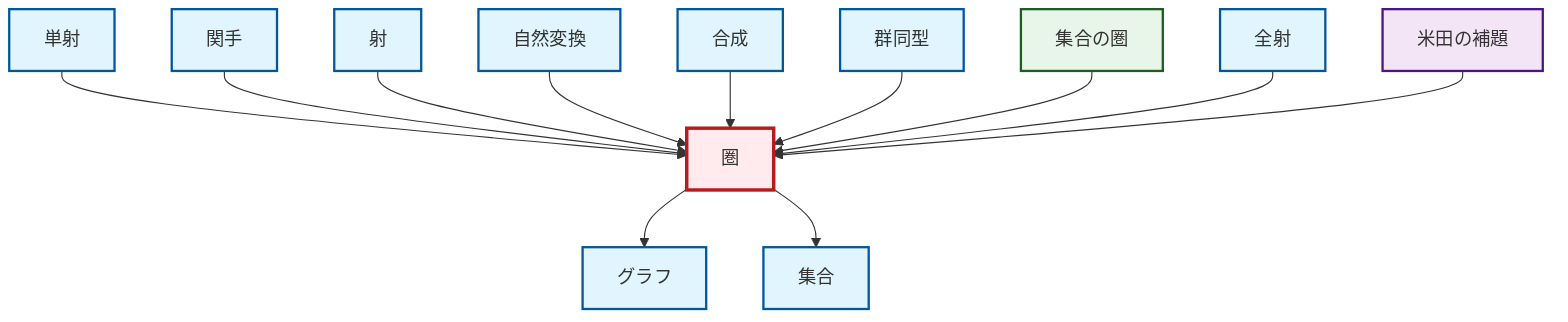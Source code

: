 graph TD
    classDef definition fill:#e1f5fe,stroke:#01579b,stroke-width:2px
    classDef theorem fill:#f3e5f5,stroke:#4a148c,stroke-width:2px
    classDef axiom fill:#fff3e0,stroke:#e65100,stroke-width:2px
    classDef example fill:#e8f5e9,stroke:#1b5e20,stroke-width:2px
    classDef current fill:#ffebee,stroke:#b71c1c,stroke-width:3px
    def-set["集合"]:::definition
    def-composition["合成"]:::definition
    def-functor["関手"]:::definition
    def-monomorphism["単射"]:::definition
    def-graph["グラフ"]:::definition
    def-natural-transformation["自然変換"]:::definition
    def-isomorphism["群同型"]:::definition
    def-category["圏"]:::definition
    thm-yoneda["米田の補題"]:::theorem
    def-epimorphism["全射"]:::definition
    def-morphism["射"]:::definition
    ex-set-category["集合の圏"]:::example
    def-monomorphism --> def-category
    def-functor --> def-category
    def-category --> def-graph
    def-morphism --> def-category
    def-natural-transformation --> def-category
    def-composition --> def-category
    def-category --> def-set
    def-isomorphism --> def-category
    ex-set-category --> def-category
    def-epimorphism --> def-category
    thm-yoneda --> def-category
    class def-category current